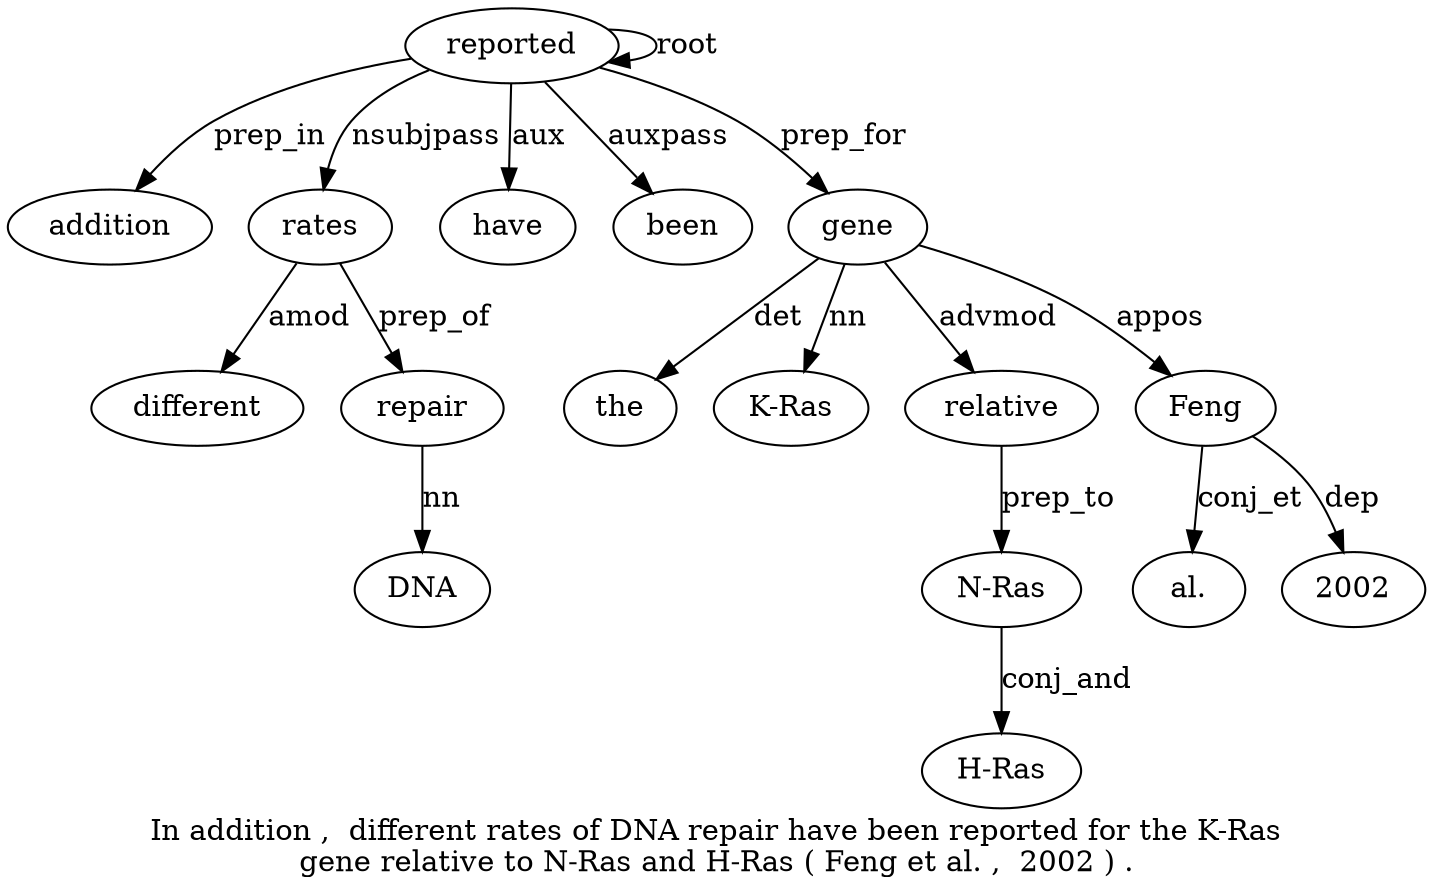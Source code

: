 digraph "In addition ,  different rates of DNA repair have been reported for the K-Ras gene relative to N-Ras and H-Ras ( Feng et al. ,  2002 ) ." {
label="In addition ,  different rates of DNA repair have been reported for the K-Ras
gene relative to N-Ras and H-Ras ( Feng et al. ,  2002 ) .";
reported11 [style=filled, fillcolor=white, label=reported];
addition2 [style=filled, fillcolor=white, label=addition];
reported11 -> addition2  [label=prep_in];
rates5 [style=filled, fillcolor=white, label=rates];
different4 [style=filled, fillcolor=white, label=different];
rates5 -> different4  [label=amod];
reported11 -> rates5  [label=nsubjpass];
repair8 [style=filled, fillcolor=white, label=repair];
DNA7 [style=filled, fillcolor=white, label=DNA];
repair8 -> DNA7  [label=nn];
rates5 -> repair8  [label=prep_of];
have9 [style=filled, fillcolor=white, label=have];
reported11 -> have9  [label=aux];
been10 [style=filled, fillcolor=white, label=been];
reported11 -> been10  [label=auxpass];
reported11 -> reported11  [label=root];
gene15 [style=filled, fillcolor=white, label=gene];
the13 [style=filled, fillcolor=white, label=the];
gene15 -> the13  [label=det];
"K-Ras14" [style=filled, fillcolor=white, label="K-Ras"];
gene15 -> "K-Ras14"  [label=nn];
reported11 -> gene15  [label=prep_for];
relative16 [style=filled, fillcolor=white, label=relative];
gene15 -> relative16  [label=advmod];
"N-Ras18" [style=filled, fillcolor=white, label="N-Ras"];
relative16 -> "N-Ras18"  [label=prep_to];
"H-Ras20" [style=filled, fillcolor=white, label="H-Ras"];
"N-Ras18" -> "H-Ras20"  [label=conj_and];
Feng22 [style=filled, fillcolor=white, label=Feng];
gene15 -> Feng22  [label=appos];
"al.24" [style=filled, fillcolor=white, label="al."];
Feng22 -> "al.24"  [label=conj_et];
200226 [style=filled, fillcolor=white, label=2002];
Feng22 -> 200226  [label=dep];
}

